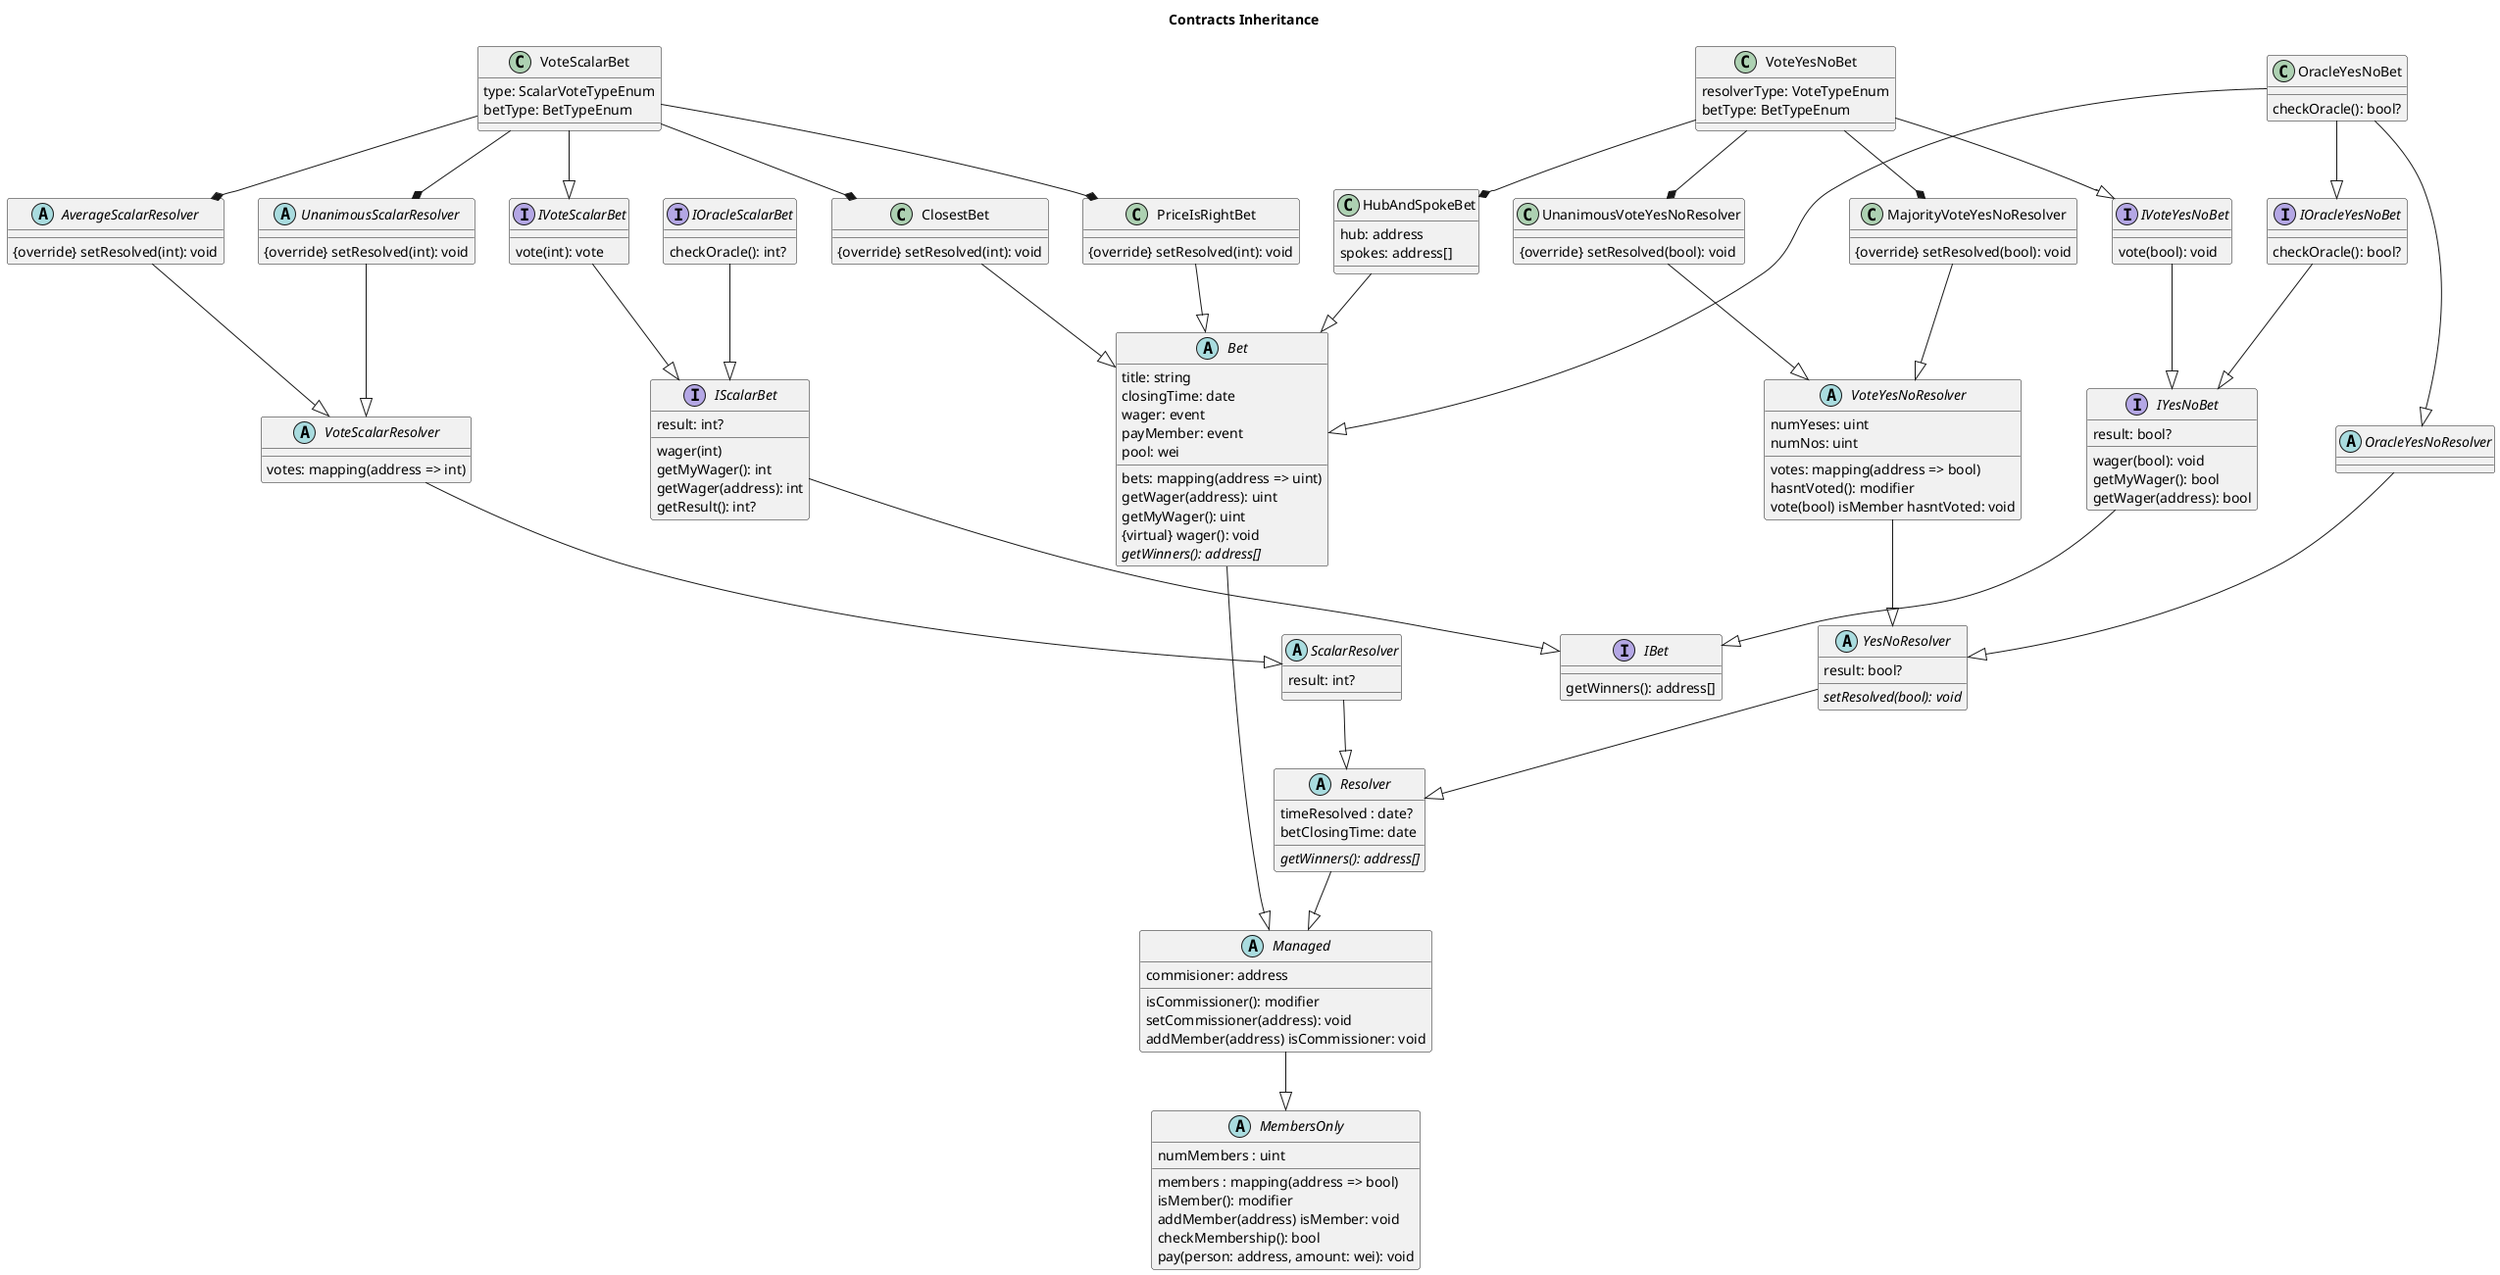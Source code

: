 @startuml

title Contracts Inheritance

abstract class MembersOnly {
    members : mapping(address => bool)
    numMembers : uint

    isMember(): modifier
    addMember(address) isMember: void
    checkMembership(): bool
    pay(person: address, amount: wei): void
}

abstract class Managed {
    commisioner: address
    isCommissioner(): modifier
    setCommissioner(address): void
    addMember(address) isCommissioner: void
}

abstract class Resolver {
    timeResolved : date?
    betClosingTime: date
    {abstract} getWinners(): address[]
}

abstract class YesNoResolver {
    result: bool?
    {abstract} setResolved(bool): void
}

abstract class OracleYesNoResolver {

}

abstract class VoteYesNoResolver {
    votes: mapping(address => bool)
    numYeses: uint
    numNos: uint

    hasntVoted(): modifier
    vote(bool) isMember hasntVoted: void
}

class MajorityVoteYesNoResolver {
    {override} setResolved(bool): void
}

class UnanimousVoteYesNoResolver {
    {override} setResolved(bool): void
}

abstract class ScalarResolver {
    result: int?
}

abstract class VoteScalarResolver {
    votes: mapping(address => int)
}

abstract class Bet {
    title: string
    bets: mapping(address => uint)
    closingTime: date
    wager: event
    payMember: event
    pool: wei

    getWager(address): uint
    getMyWager(): uint
    {virtual} wager(): void
    {abstract} getWinners(): address[]
}

class VoteYesNoBet {
    resolverType: VoteTypeEnum
    betType: BetTypeEnum
}

class HubAndSpokeBet {
    hub: address
    spokes: address[]
}

class OracleYesNoBet {
    checkOracle(): bool?
}

abstract AverageScalarResolver {
    {override} setResolved(int): void
}

abstract UnanimousScalarResolver {
    {override} setResolved(int): void
}

class PriceIsRightBet {
    {override} setResolved(int): void
}

class ClosestBet {
    {override} setResolved(int): void
}

class VoteScalarBet {
    type: ScalarVoteTypeEnum
    betType: BetTypeEnum
}

interface IBet {
    getWinners(): address[]
}

interface IYesNoBet {
    result: bool?
    wager(bool): void
    getMyWager(): bool
    getWager(address): bool
}

interface IScalarBet {
    result: int?
    wager(int)
    getMyWager(): int
    getWager(address): int
    getResult(): int?
}

interface IVoteYesNoBet {
    vote(bool): void
}

interface IVoteScalarBet {
    vote(int): vote
}

interface IOracleYesNoBet {
    checkOracle(): bool?
}

interface IOracleScalarBet {
    checkOracle(): int?
}

Managed --|> MembersOnly
Resolver --|> Managed
YesNoResolver --|> Resolver
ScalarResolver --|> Resolver
VoteYesNoResolver --|> YesNoResolver
OracleYesNoResolver --|> YesNoResolver
MajorityVoteYesNoResolver --|> VoteYesNoResolver
UnanimousVoteYesNoResolver --|> VoteYesNoResolver
VoteScalarResolver --|> ScalarResolver
Bet --|> Managed

IYesNoBet --|> IBet
IScalarBet --|> IBet

IVoteYesNoBet --|> IYesNoBet
IOracleYesNoBet --|> IYesNoBet
IVoteScalarBet --|> IScalarBet
IOracleScalarBet --|> IScalarBet

HubAndSpokeBet --|> Bet

VoteYesNoBet --|> IVoteYesNoBet
VoteYesNoBet --* MajorityVoteYesNoResolver
VoteYesNoBet --* UnanimousVoteYesNoResolver
VoteYesNoBet --* HubAndSpokeBet

OracleYesNoBet --|> Bet
OracleYesNoBet --|> OracleYesNoResolver
OracleYesNoBet --|> IOracleYesNoBet

PriceIsRightBet --|> Bet
ClosestBet --|> Bet
VoteScalarBet --|> IVoteScalarBet
VoteScalarBet --* PriceIsRightBet
VoteScalarBet --* ClosestBet
AverageScalarResolver --|> VoteScalarResolver
UnanimousScalarResolver --|> VoteScalarResolver
VoteScalarBet --* AverageScalarResolver
VoteScalarBet --* UnanimousScalarResolver

@enduml